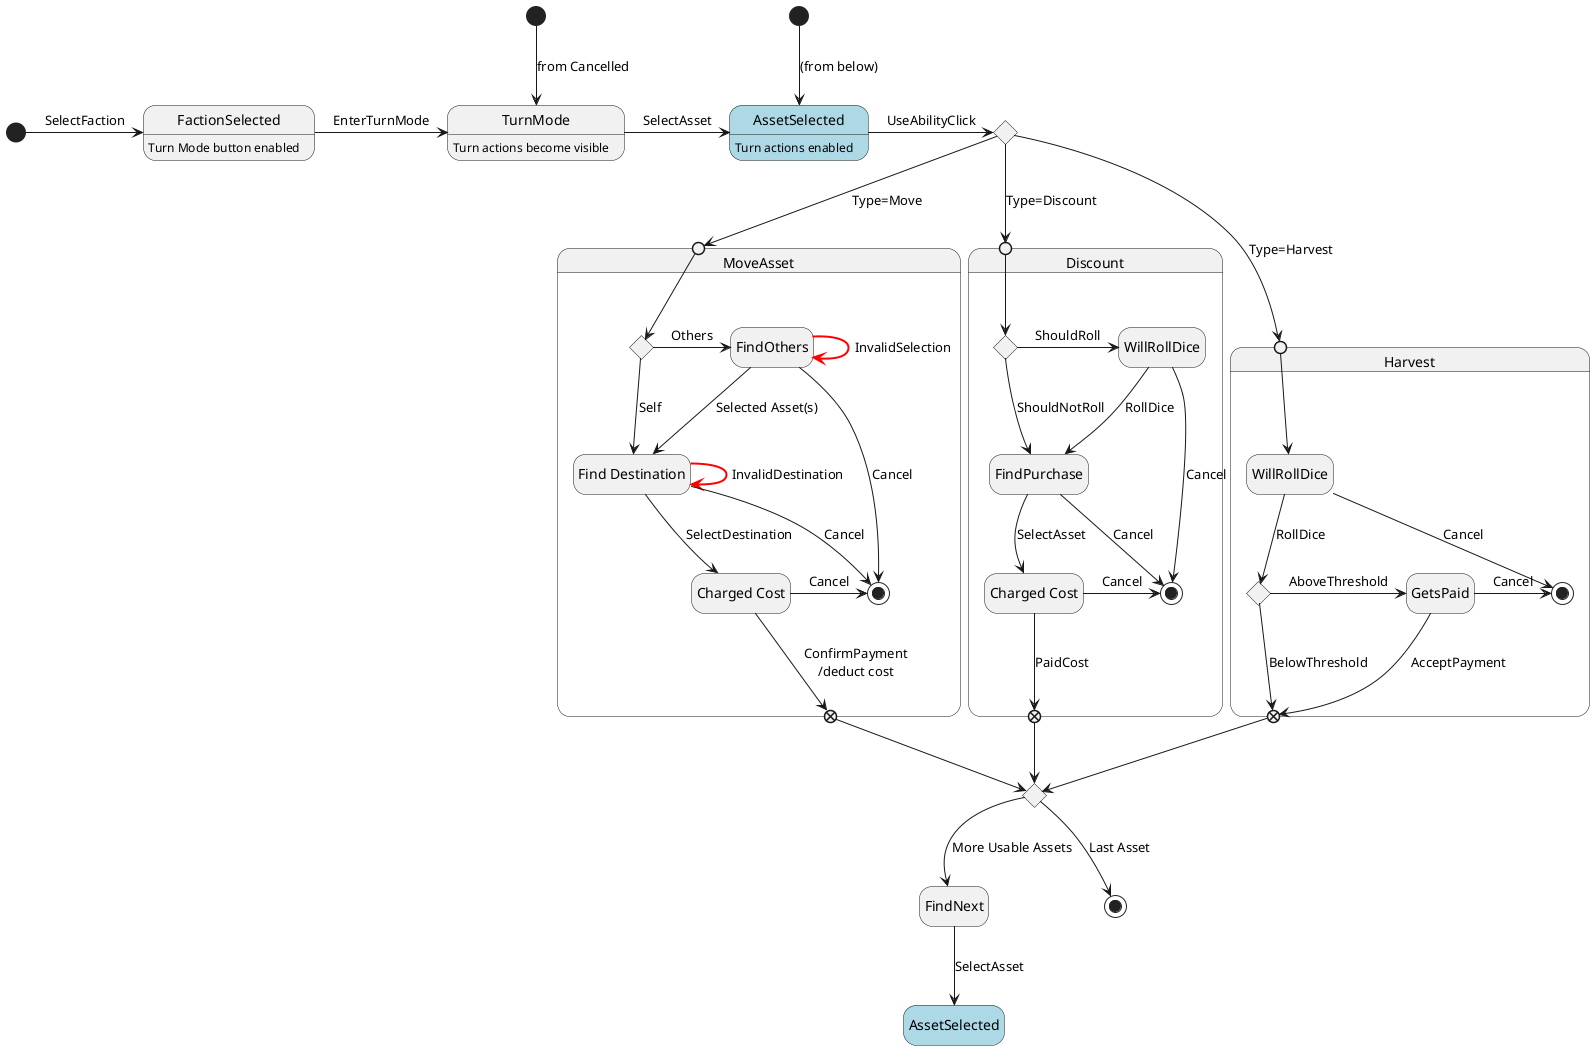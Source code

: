 @startuml Faction Turn Use Ability States
hide empty description

state "FactionSelected" as FS : Turn Mode button enabled
state "TurnMode" as TM : Turn actions become visible
state "AssetSelected" as ASel #lightblue : Turn actions enabled
state cancelled <<start>>
state "Type?" as type <<choice>>
state "More Assets?" as more <<choice>>
state moreassets <<start>>

[*] -> FS : SelectFaction
FS -> TM : EnterTurnMode
cancelled --> TM : from Cancelled
TM -> ASel : SelectAsset
moreassets --> ASel : (from below)
ASel -> type : UseAbilityClick

state MoveAsset {
  state " " as MoveIn <<entryPoint>>
  state "Move Self?" as self <<choice>>
  state "Find Destination" as FD
  state "Charged Cost" as CC1
  state " " as MoveOut <<exitPoint>>
  state MoveEnd <<end>>

  type --> MoveIn : Type=Move
  MoveIn --> self
  self --> FD : Self
  self -> FindOthers : Others
  FindOthers --> FD : Selected Asset(s)
  FindOthers -[#red,bold]-> FindOthers : InvalidSelection
  FindOthers --> MoveEnd : Cancel
  FD -[#red,bold]-> FD : InvalidDestination
  FD --> CC1 : SelectDestination
  FD --> MoveEnd : Cancel
  CC1 --> MoveOut : ConfirmPayment\n/deduct cost
  CC1 -> MoveEnd : Cancel
  MoveOut --> more
}

state Discount {
  state "Charged Cost" as CC2
  state "WillRollDice" as WRD2
  state "Should Roll" as toroll <<choice>>
  state " " as DisIn <<entryPoint>>
  state " " as DisOut <<exitPoint>>
  state DisEnd <<end>>

  type --> DisIn : Type=Discount
  DisIn --> toroll
  toroll -> WRD2 : ShouldRoll
  WRD2 --> FindPurchase : RollDice
  WRD2 --> DisEnd : Cancel
  toroll --> FindPurchase : ShouldNotRoll
  FindPurchase --> CC2 : SelectAsset
  FindPurchase -> DisEnd : Cancel
  CC2 --> DisOut : PaidCost
  CC2 -> DisEnd : Cancel
  DisOut --> more
}

state Harvest {
  state "Meets Threshold" as enough <<choice>>
  state "WillRollDice" as WRD1
  state HarvEnd <<end>>
  state " " as HarvIn <<entryPoint>>
  state " " as HarvOut <<exitPoint>>

  
  type --> HarvIn : Type=Harvest
  HarvIn --> WRD1 
  WRD1 --> enough : RollDice
  WRD1 -> HarvEnd : Cancel
  enough --> HarvOut : BelowThreshold
  enough -> GetsPaid : AboveThreshold
  GetsPaid --> HarvOut : AcceptPayment
  GetsPaid -> HarvEnd : Cancel
  HarvOut --> more
}

more --> FindNext : More Usable Assets
more --> [*] : Last Asset
FindNext --> AssetSelected #lightblue : SelectAsset

@enduml